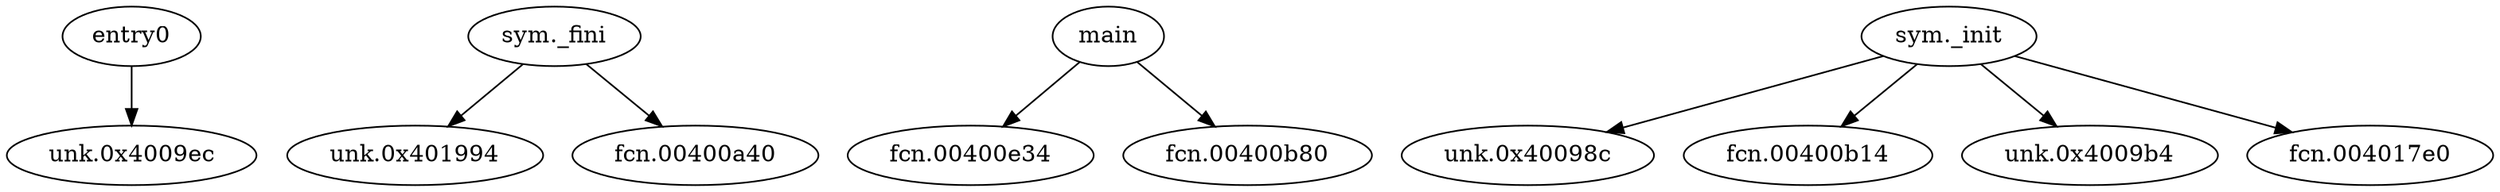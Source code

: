 digraph code {
  "0x004009e0" [label="entry0"];
  "0x004009e0" -> "0x004009ec";
  "0x004009ec" [label="unk.0x4009ec"];
  "0x00401970" [label="sym._fini"];
  "0x00401970" -> "0x00401994";
  "0x00401994" [label="unk.0x401994"];
  "0x00401970" -> "0x00400a40";
  "0x00400a40" [label="fcn.00400a40"];
  "0x004014d8" [label="main"];
  "0x004014d8" -> "0x00400e34";
  "0x00400e34" [label="fcn.00400e34"];
  "0x004014d8" -> "0x00400b80";
  "0x00400b80" [label="fcn.00400b80"];
  "0x00400968" [label="sym._init"];
  "0x00400968" -> "0x0040098c";
  "0x0040098c" [label="unk.0x40098c"];
  "0x00400968" -> "0x00400b14";
  "0x00400b14" [label="fcn.00400b14"];
  "0x00400968" -> "0x004009b4";
  "0x004009b4" [label="unk.0x4009b4"];
  "0x00400968" -> "0x004017e0";
  "0x004017e0" [label="fcn.004017e0"];
}